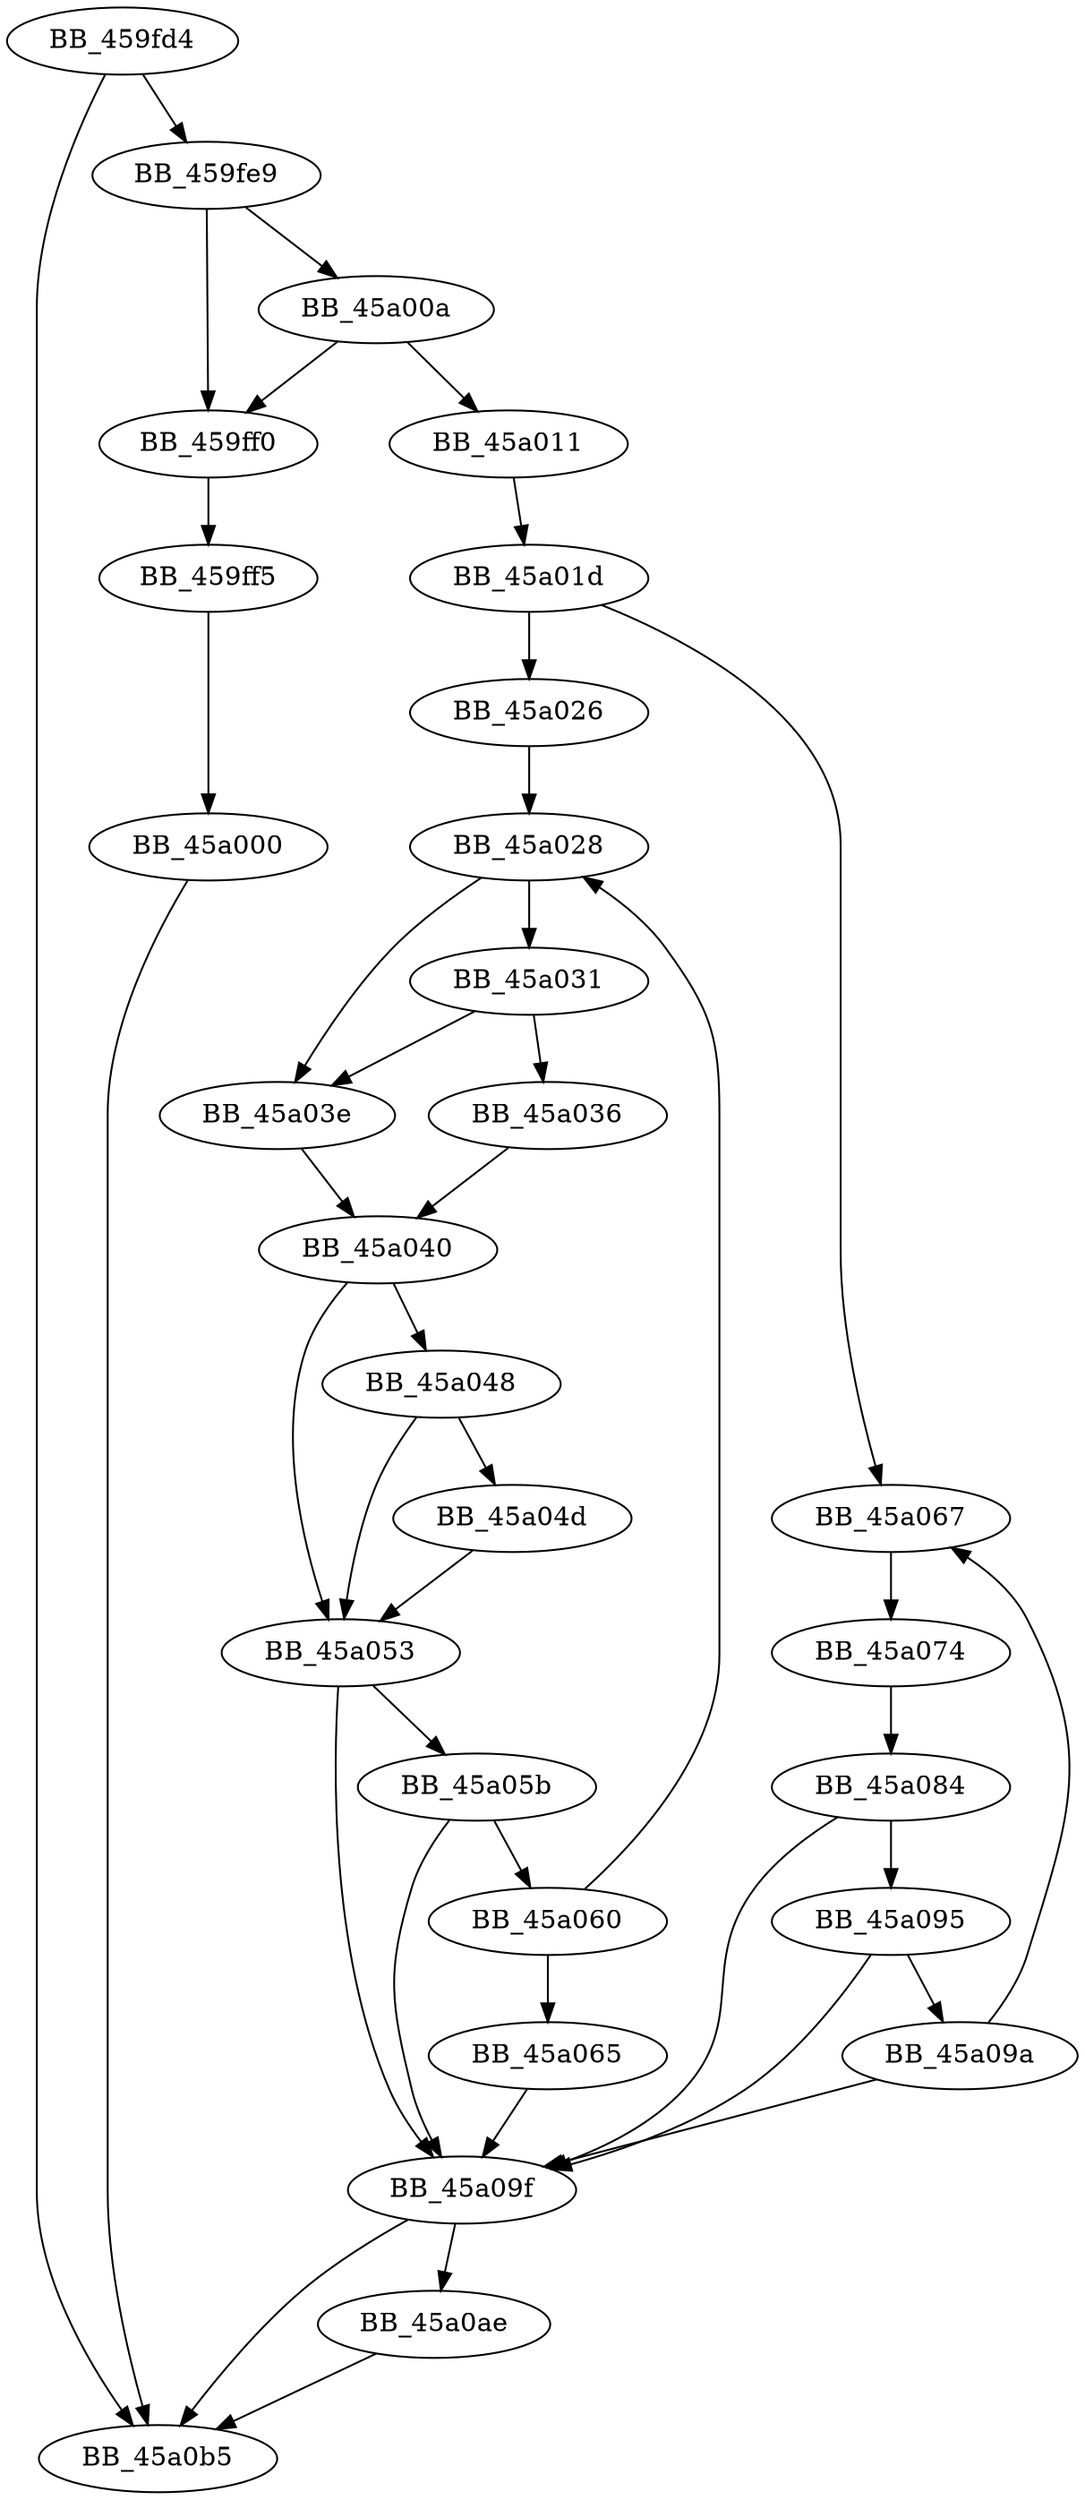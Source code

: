 DiGraph sub_459FD4{
BB_459fd4->BB_459fe9
BB_459fd4->BB_45a0b5
BB_459fe9->BB_459ff0
BB_459fe9->BB_45a00a
BB_459ff0->BB_459ff5
BB_459ff5->BB_45a000
BB_45a000->BB_45a0b5
BB_45a00a->BB_459ff0
BB_45a00a->BB_45a011
BB_45a011->BB_45a01d
BB_45a01d->BB_45a026
BB_45a01d->BB_45a067
BB_45a026->BB_45a028
BB_45a028->BB_45a031
BB_45a028->BB_45a03e
BB_45a031->BB_45a036
BB_45a031->BB_45a03e
BB_45a036->BB_45a040
BB_45a03e->BB_45a040
BB_45a040->BB_45a048
BB_45a040->BB_45a053
BB_45a048->BB_45a04d
BB_45a048->BB_45a053
BB_45a04d->BB_45a053
BB_45a053->BB_45a05b
BB_45a053->BB_45a09f
BB_45a05b->BB_45a060
BB_45a05b->BB_45a09f
BB_45a060->BB_45a028
BB_45a060->BB_45a065
BB_45a065->BB_45a09f
BB_45a067->BB_45a074
BB_45a074->BB_45a084
BB_45a084->BB_45a095
BB_45a084->BB_45a09f
BB_45a095->BB_45a09a
BB_45a095->BB_45a09f
BB_45a09a->BB_45a067
BB_45a09a->BB_45a09f
BB_45a09f->BB_45a0ae
BB_45a09f->BB_45a0b5
BB_45a0ae->BB_45a0b5
}
